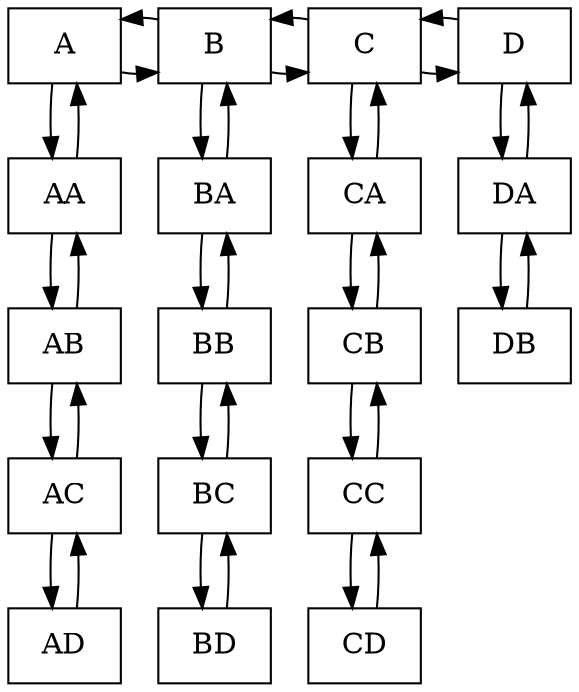 digraph {
  ordering=in

  node [shape=rectangle]

  subgraph a_d {
    rankdir=LR
    rank=same

    a [label="A"];
    b [label="B"];
    c [label="C"];
    d [label="D"]


    a -> b
    b -> a
    b -> c
    c -> b
    c -> d
    d -> c
  }

    a -> aa
    b -> ba
    c -> ca
    d -> da

  subgraph aa {
    rankdir=TB

    aa [label="AA"]
    ab [label="AB"]
    ac [label="AC"]
    ad [label="AD"]

    aa -> ab
    ab -> aa
    ab -> ac
    ac -> ab
    ac -> ad
    ad -> ac

    aa -> a
  }

  subgraph ba {
    rankdir=TB

    ba [label="BA"]
    bb [label="BB"]
    bc [label="BC"]
    bd [label="BD"]

    ba -> bb
    bb -> ba
    bb -> bc
    bc -> bb
    bc -> bd
    bd -> bc

    ba -> b
  }

  subgraph ca {
    rankdir=TB

    ca [label="CA"]
    cb [label="CB"]
    cc [label="CC"]
    cd [label="CD"]

    ca -> cb
    cb -> ca
    cb -> cc
    cc -> cb
    cc -> cd
    cd -> cc

    ca -> c
  }

  subgraph da {
    rankdir=TB

    da [label="DA"]
    db [label="DB"]

    da -> db
    db -> da

    da -> d
  }
}

